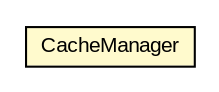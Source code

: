 #!/usr/local/bin/dot
#
# Class diagram 
# Generated by UMLGraph version R5_6-24-gf6e263 (http://www.umlgraph.org/)
#

digraph G {
	edge [fontname="arial",fontsize=10,labelfontname="arial",labelfontsize=10];
	node [fontname="arial",fontsize=10,shape=plaintext];
	nodesep=0.25;
	ranksep=0.5;
	// org.osmdroid.tileprovider.cachemanager.CacheManager
	c5886 [label=<<table title="org.osmdroid.tileprovider.cachemanager.CacheManager" border="0" cellborder="1" cellspacing="0" cellpadding="2" port="p" bgcolor="lemonChiffon" href="./CacheManager.html">
		<tr><td><table border="0" cellspacing="0" cellpadding="1">
<tr><td align="center" balign="center"> CacheManager </td></tr>
		</table></td></tr>
		</table>>, URL="./CacheManager.html", fontname="arial", fontcolor="black", fontsize=10.0];
}

